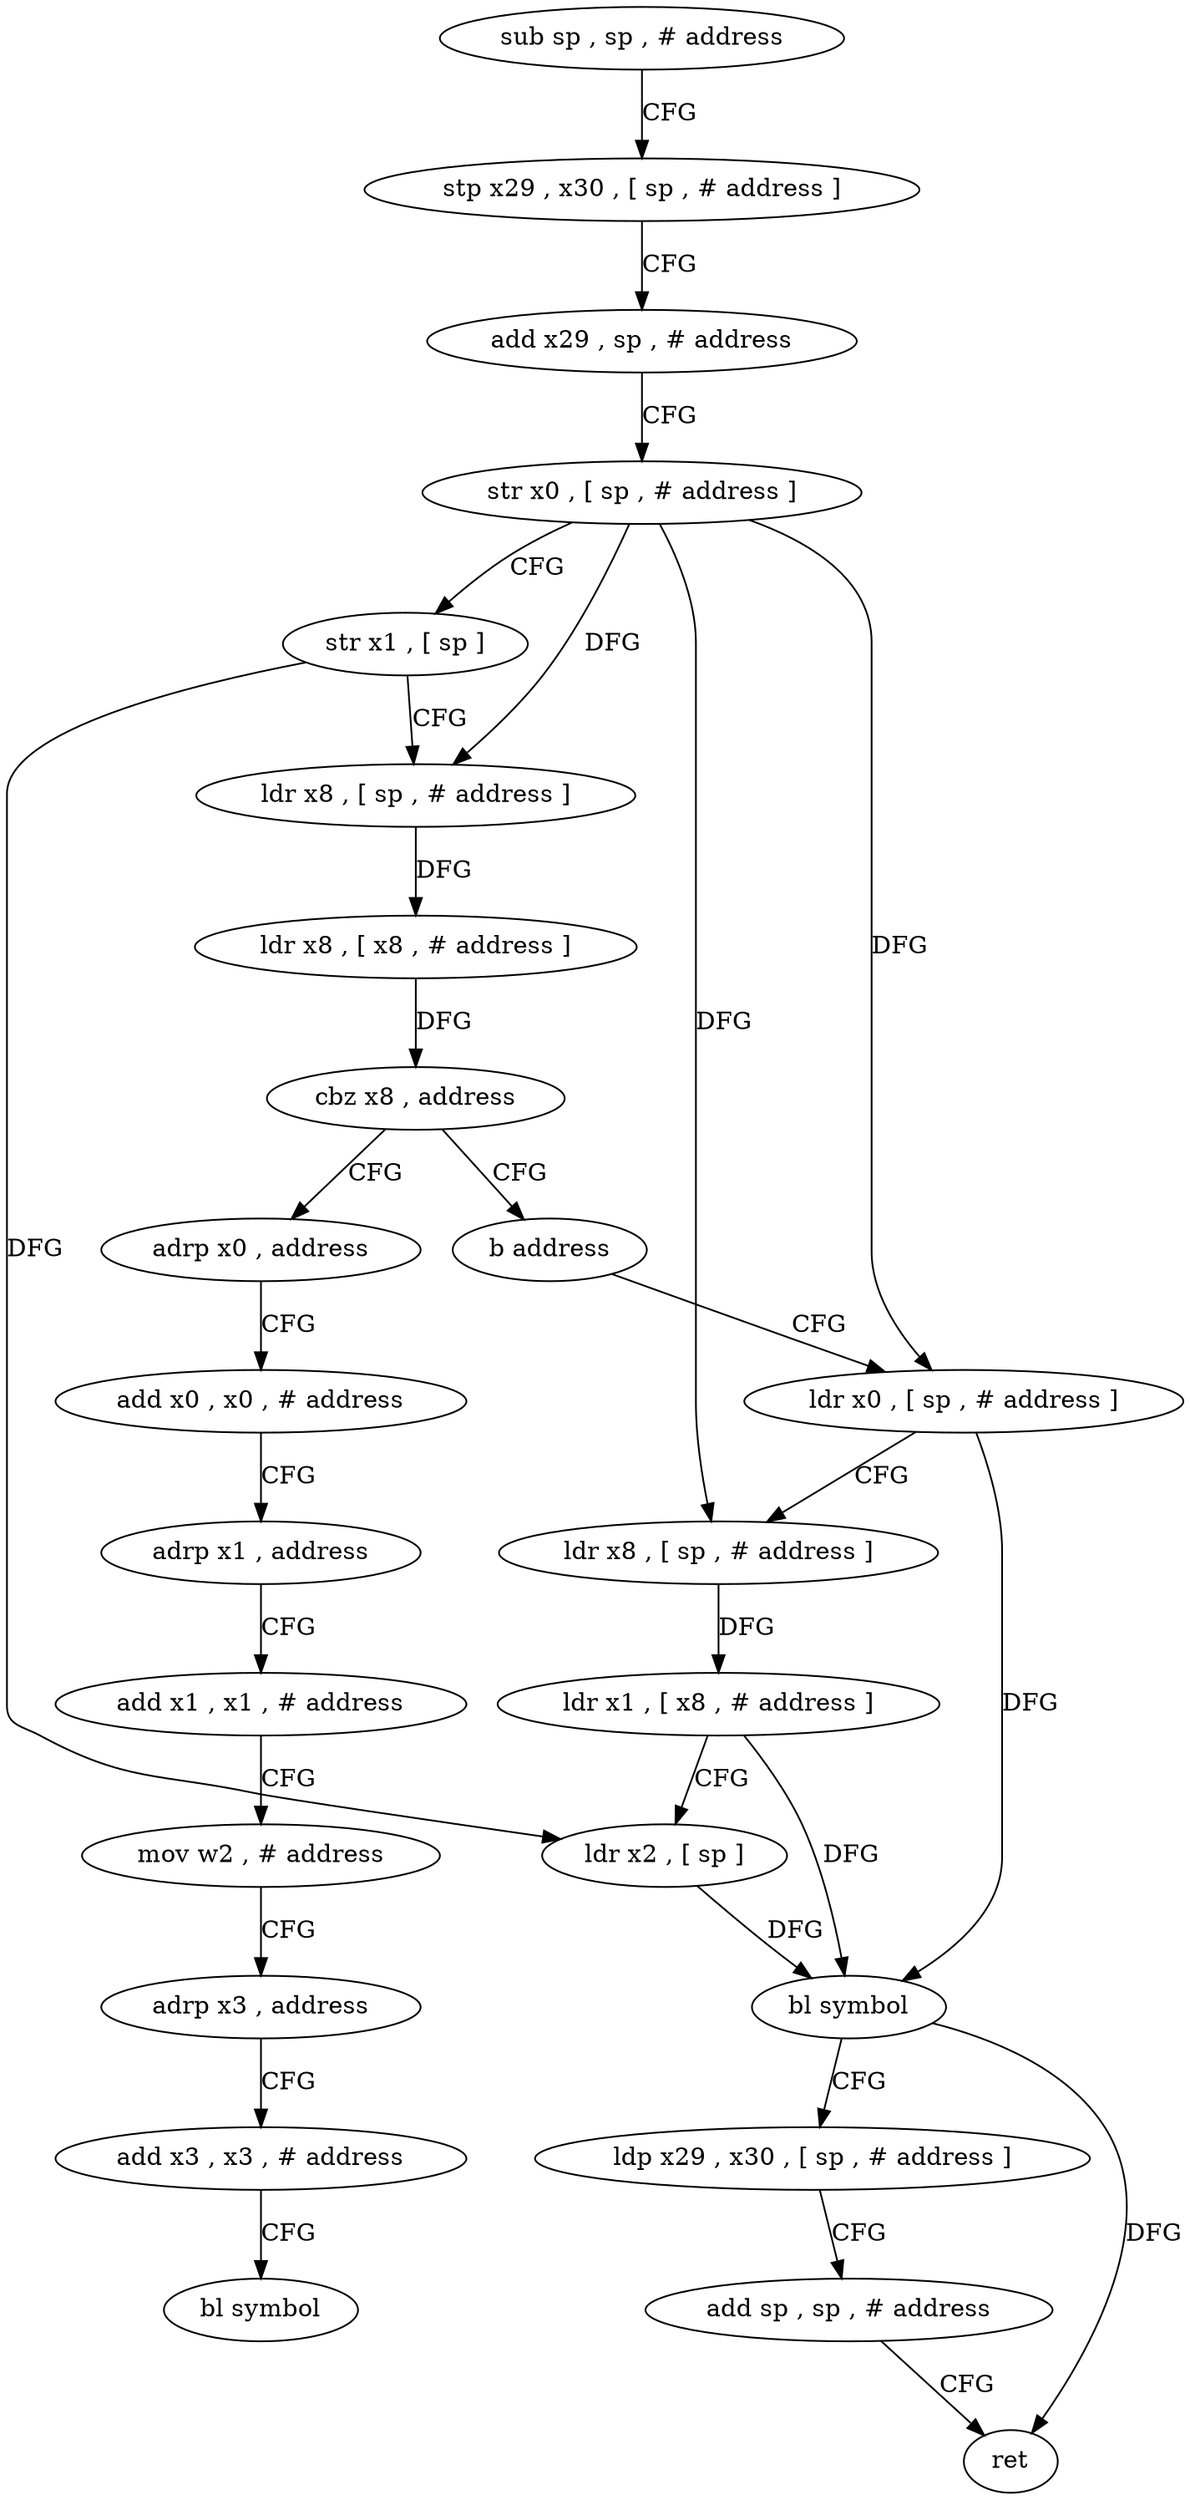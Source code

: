 digraph "func" {
"4243612" [label = "sub sp , sp , # address" ]
"4243616" [label = "stp x29 , x30 , [ sp , # address ]" ]
"4243620" [label = "add x29 , sp , # address" ]
"4243624" [label = "str x0 , [ sp , # address ]" ]
"4243628" [label = "str x1 , [ sp ]" ]
"4243632" [label = "ldr x8 , [ sp , # address ]" ]
"4243636" [label = "ldr x8 , [ x8 , # address ]" ]
"4243640" [label = "cbz x8 , address" ]
"4243648" [label = "adrp x0 , address" ]
"4243644" [label = "b address" ]
"4243652" [label = "add x0 , x0 , # address" ]
"4243656" [label = "adrp x1 , address" ]
"4243660" [label = "add x1 , x1 , # address" ]
"4243664" [label = "mov w2 , # address" ]
"4243668" [label = "adrp x3 , address" ]
"4243672" [label = "add x3 , x3 , # address" ]
"4243676" [label = "bl symbol" ]
"4243680" [label = "ldr x0 , [ sp , # address ]" ]
"4243684" [label = "ldr x8 , [ sp , # address ]" ]
"4243688" [label = "ldr x1 , [ x8 , # address ]" ]
"4243692" [label = "ldr x2 , [ sp ]" ]
"4243696" [label = "bl symbol" ]
"4243700" [label = "ldp x29 , x30 , [ sp , # address ]" ]
"4243704" [label = "add sp , sp , # address" ]
"4243708" [label = "ret" ]
"4243612" -> "4243616" [ label = "CFG" ]
"4243616" -> "4243620" [ label = "CFG" ]
"4243620" -> "4243624" [ label = "CFG" ]
"4243624" -> "4243628" [ label = "CFG" ]
"4243624" -> "4243632" [ label = "DFG" ]
"4243624" -> "4243680" [ label = "DFG" ]
"4243624" -> "4243684" [ label = "DFG" ]
"4243628" -> "4243632" [ label = "CFG" ]
"4243628" -> "4243692" [ label = "DFG" ]
"4243632" -> "4243636" [ label = "DFG" ]
"4243636" -> "4243640" [ label = "DFG" ]
"4243640" -> "4243648" [ label = "CFG" ]
"4243640" -> "4243644" [ label = "CFG" ]
"4243648" -> "4243652" [ label = "CFG" ]
"4243644" -> "4243680" [ label = "CFG" ]
"4243652" -> "4243656" [ label = "CFG" ]
"4243656" -> "4243660" [ label = "CFG" ]
"4243660" -> "4243664" [ label = "CFG" ]
"4243664" -> "4243668" [ label = "CFG" ]
"4243668" -> "4243672" [ label = "CFG" ]
"4243672" -> "4243676" [ label = "CFG" ]
"4243680" -> "4243684" [ label = "CFG" ]
"4243680" -> "4243696" [ label = "DFG" ]
"4243684" -> "4243688" [ label = "DFG" ]
"4243688" -> "4243692" [ label = "CFG" ]
"4243688" -> "4243696" [ label = "DFG" ]
"4243692" -> "4243696" [ label = "DFG" ]
"4243696" -> "4243700" [ label = "CFG" ]
"4243696" -> "4243708" [ label = "DFG" ]
"4243700" -> "4243704" [ label = "CFG" ]
"4243704" -> "4243708" [ label = "CFG" ]
}

